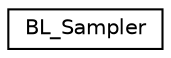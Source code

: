 digraph G
{
  edge [fontname="Helvetica",fontsize="10",labelfontname="Helvetica",labelfontsize="10"];
  node [fontname="Helvetica",fontsize="10",shape=record];
  rankdir=LR;
  Node1 [label="BL_Sampler",height=0.2,width=0.4,color="black", fillcolor="white", style="filled",URL="$d7/ddf/classBL__Sampler.html"];
}
